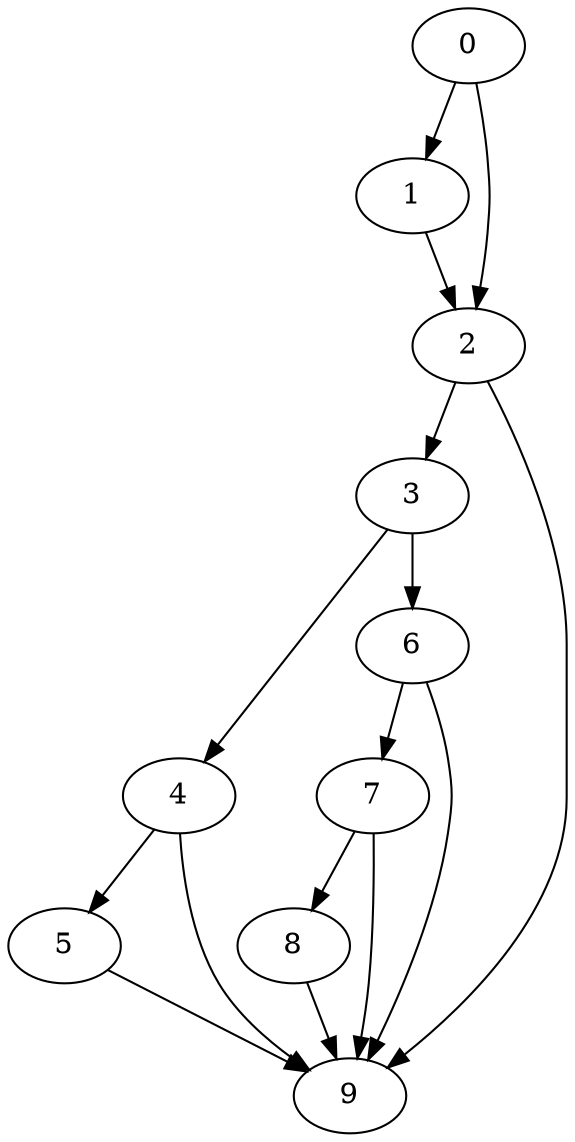 digraph {
	0
	1
	2
	3
	4
	5
	6
	7
	8
	9
	2 -> 3
	3 -> 4
	6 -> 7
	7 -> 8
	3 -> 6
	8 -> 9
	2 -> 9
	4 -> 9
	5 -> 9
	6 -> 9
	7 -> 9
	0 -> 1
	0 -> 2
	1 -> 2
	4 -> 5
}
